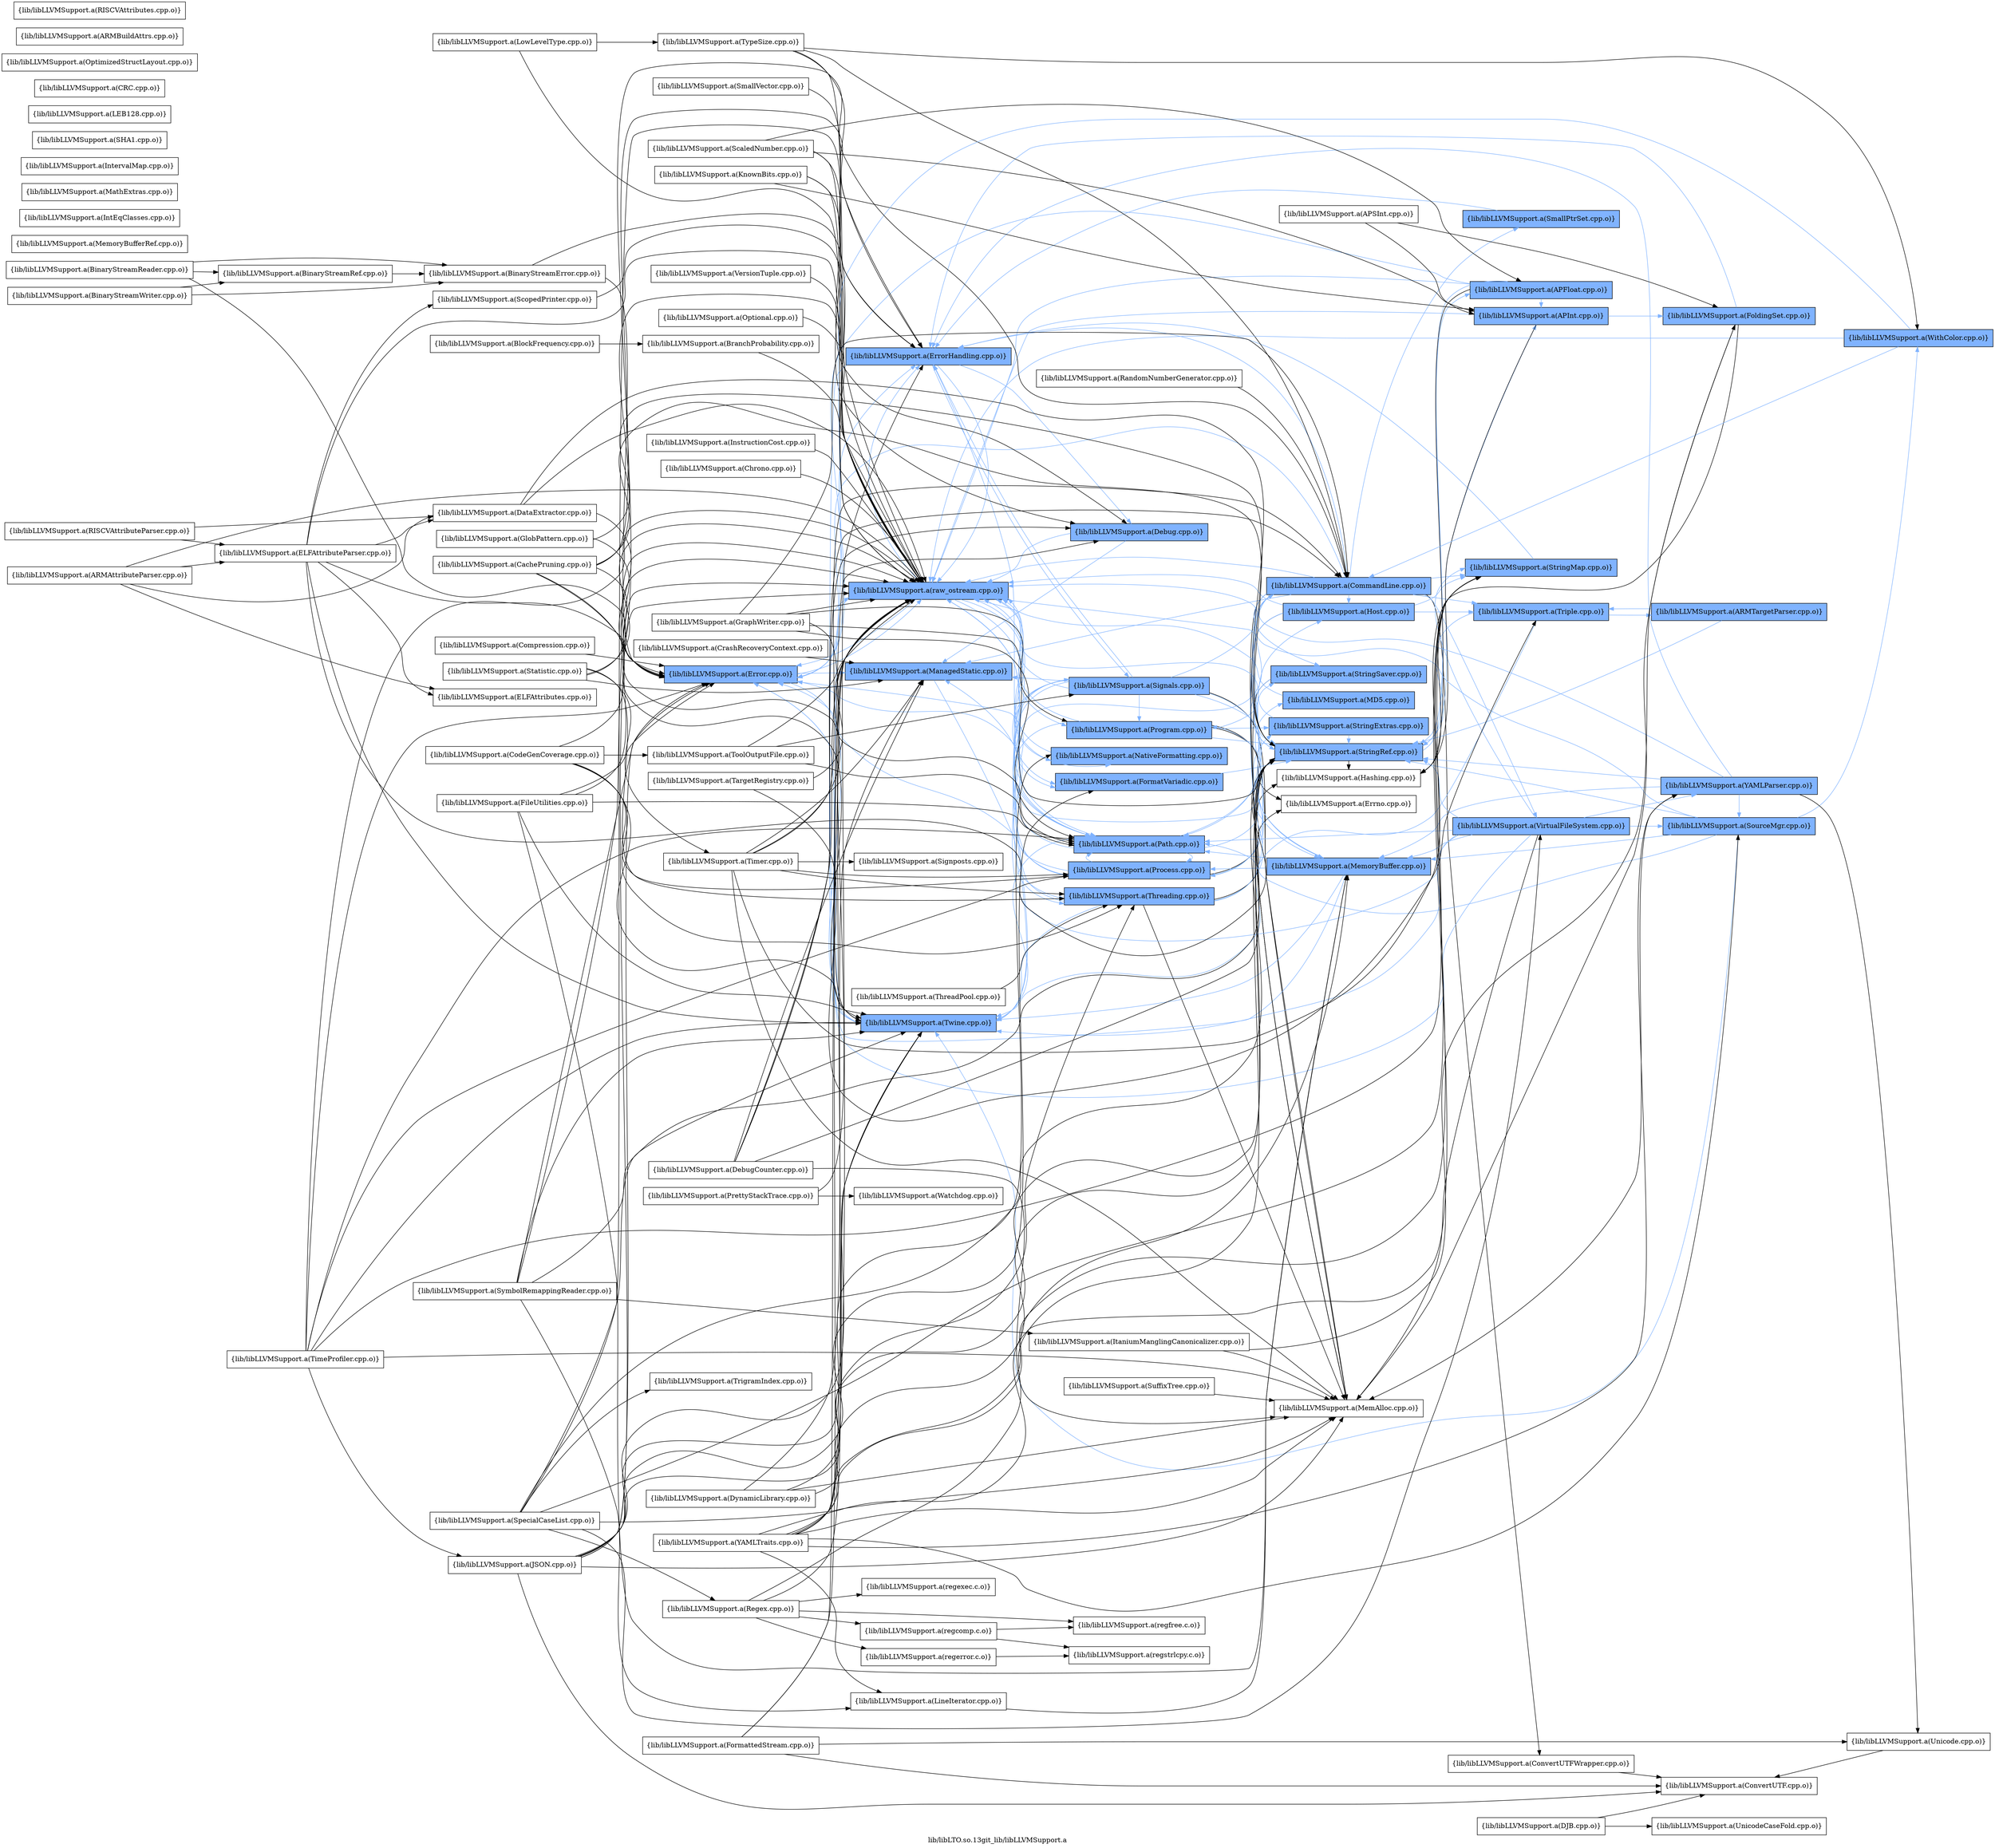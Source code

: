digraph "lib/libLTO.so.13git_lib/libLLVMSupport.a" {
	label="lib/libLTO.so.13git_lib/libLLVMSupport.a";
	rankdir=LR;
	{ rank=same; Node0x562a92d57ce8;  }
	{ rank=same; Node0x562a92d58468; Node0x562a92d39a68; Node0x562a92d4f368; Node0x562a92d38e88;  }
	{ rank=same; Node0x562a92d570b8; Node0x562a92d3d208; Node0x562a92d4fef8; Node0x562a92d533c8; Node0x562a92d53aa8; Node0x562a92d52388; Node0x562a92d3d758; Node0x562a92d3ba98;  }
	{ rank=same; Node0x562a92d3f698; Node0x562a92d4afe8; Node0x562a92d39b58; Node0x562a92d3c768; Node0x562a92d38d48; Node0x562a92d3f058; Node0x562a92d3d438; Node0x562a92d3cee8; Node0x562a92d3da78; Node0x562a92d54048;  }
	{ rank=same; Node0x562a92d56078; Node0x562a92d4fd68; Node0x562a92d3cc18; Node0x562a92d37e48; Node0x562a92d3a0f8; Node0x562a92d3c498; Node0x562a92d3c268;  }
	{ rank=same; Node0x562a92d56898; Node0x562a92d385c8; Node0x562a92d43e78; Node0x562a92d3b138; Node0x562a92d593b8;  }
	{ rank=same; Node0x562a92d57ce8;  }
	{ rank=same; Node0x562a92d58468; Node0x562a92d39a68; Node0x562a92d4f368; Node0x562a92d38e88;  }
	{ rank=same; Node0x562a92d570b8; Node0x562a92d3d208; Node0x562a92d4fef8; Node0x562a92d533c8; Node0x562a92d53aa8; Node0x562a92d52388; Node0x562a92d3d758; Node0x562a92d3ba98;  }
	{ rank=same; Node0x562a92d3f698; Node0x562a92d4afe8; Node0x562a92d39b58; Node0x562a92d3c768; Node0x562a92d38d48; Node0x562a92d3f058; Node0x562a92d3d438; Node0x562a92d3cee8; Node0x562a92d3da78; Node0x562a92d54048;  }
	{ rank=same; Node0x562a92d56078; Node0x562a92d4fd68; Node0x562a92d3cc18; Node0x562a92d37e48; Node0x562a92d3a0f8; Node0x562a92d3c498; Node0x562a92d3c268;  }
	{ rank=same; Node0x562a92d56898; Node0x562a92d385c8; Node0x562a92d43e78; Node0x562a92d3b138; Node0x562a92d593b8;  }

	Node0x562a92d57ce8 [shape=record,shape=box,group=1,style=filled,fillcolor="0.600000 0.5 1",label="{lib/libLLVMSupport.a(Error.cpp.o)}"];
	Node0x562a92d57ce8 -> Node0x562a92d58468[color="0.600000 0.5 1"];
	Node0x562a92d57ce8 -> Node0x562a92d39a68[color="0.600000 0.5 1"];
	Node0x562a92d57ce8 -> Node0x562a92d4f368[color="0.600000 0.5 1"];
	Node0x562a92d57ce8 -> Node0x562a92d38e88[color="0.600000 0.5 1"];
	Node0x562a92d58468 [shape=record,shape=box,group=1,style=filled,fillcolor="0.600000 0.5 1",label="{lib/libLLVMSupport.a(ErrorHandling.cpp.o)}"];
	Node0x562a92d58468 -> Node0x562a92d570b8[color="0.600000 0.5 1"];
	Node0x562a92d58468 -> Node0x562a92d39a68[color="0.600000 0.5 1"];
	Node0x562a92d58468 -> Node0x562a92d38e88[color="0.600000 0.5 1"];
	Node0x562a92d58468 -> Node0x562a92d3d208[color="0.600000 0.5 1"];
	Node0x562a92d39a68 [shape=record,shape=box,group=1,style=filled,fillcolor="0.600000 0.5 1",label="{lib/libLLVMSupport.a(raw_ostream.cpp.o)}"];
	Node0x562a92d39a68 -> Node0x562a92d57ce8[color="0.600000 0.5 1"];
	Node0x562a92d39a68 -> Node0x562a92d58468[color="0.600000 0.5 1"];
	Node0x562a92d39a68 -> Node0x562a92d4fef8[color="0.600000 0.5 1"];
	Node0x562a92d39a68 -> Node0x562a92d533c8[color="0.600000 0.5 1"];
	Node0x562a92d39a68 -> Node0x562a92d53aa8[color="0.600000 0.5 1"];
	Node0x562a92d39a68 -> Node0x562a92d52388[color="0.600000 0.5 1"];
	Node0x562a92d39a68 -> Node0x562a92d38e88[color="0.600000 0.5 1"];
	Node0x562a92d39a68 -> Node0x562a92d3d758[color="0.600000 0.5 1"];
	Node0x562a92d3f698 [shape=record,shape=box,group=1,style=filled,fillcolor="0.600000 0.5 1",label="{lib/libLLVMSupport.a(CommandLine.cpp.o)}"];
	Node0x562a92d3f698 -> Node0x562a92d56078;
	Node0x562a92d3f698 -> Node0x562a92d57ce8[color="0.600000 0.5 1"];
	Node0x562a92d3f698 -> Node0x562a92d58468[color="0.600000 0.5 1"];
	Node0x562a92d3f698 -> Node0x562a92d39a68[color="0.600000 0.5 1"];
	Node0x562a92d3f698 -> Node0x562a92d54048[color="0.600000 0.5 1"];
	Node0x562a92d3f698 -> Node0x562a92d533c8[color="0.600000 0.5 1"];
	Node0x562a92d3f698 -> Node0x562a92d53aa8[color="0.600000 0.5 1"];
	Node0x562a92d3f698 -> Node0x562a92d4f368[color="0.600000 0.5 1"];
	Node0x562a92d3f698 -> Node0x562a92d4afe8;
	Node0x562a92d3f698 -> Node0x562a92d4fd68[color="0.600000 0.5 1"];
	Node0x562a92d3f698 -> Node0x562a92d3cc18[color="0.600000 0.5 1"];
	Node0x562a92d3f698 -> Node0x562a92d3cee8[color="0.600000 0.5 1"];
	Node0x562a92d3f698 -> Node0x562a92d3c768[color="0.600000 0.5 1"];
	Node0x562a92d3f698 -> Node0x562a92d37e48[color="0.600000 0.5 1"];
	Node0x562a92d3f698 -> Node0x562a92d38e88[color="0.600000 0.5 1"];
	Node0x562a92d3f698 -> Node0x562a92d3a0f8[color="0.600000 0.5 1"];
	Node0x562a92d4afe8 [shape=record,shape=box,group=0,label="{lib/libLLVMSupport.a(MemAlloc.cpp.o)}"];
	Node0x562a92d39b58 [shape=record,shape=box,group=1,style=filled,fillcolor="0.600000 0.5 1",label="{lib/libLLVMSupport.a(MemoryBuffer.cpp.o)}"];
	Node0x562a92d39b58 -> Node0x562a92d57ce8[color="0.600000 0.5 1"];
	Node0x562a92d39b58 -> Node0x562a92d533c8[color="0.600000 0.5 1"];
	Node0x562a92d39b58 -> Node0x562a92d53aa8[color="0.600000 0.5 1"];
	Node0x562a92d39b58 -> Node0x562a92d38e88[color="0.600000 0.5 1"];
	Node0x562a92d39b58 -> Node0x562a92d3d758[color="0.600000 0.5 1"];
	Node0x562a92d39478 [shape=record,shape=box,group=0,label="{lib/libLLVMSupport.a(MemoryBufferRef.cpp.o)}"];
	Node0x562a92d3d438 [shape=record,shape=box,group=1,style=filled,fillcolor="0.600000 0.5 1",label="{lib/libLLVMSupport.a(StringExtras.cpp.o)}"];
	Node0x562a92d3d438 -> Node0x562a92d39a68[color="0.600000 0.5 1"];
	Node0x562a92d3d438 -> Node0x562a92d3c768[color="0.600000 0.5 1"];
	Node0x562a92d3cc18 [shape=record,shape=box,group=1,style=filled,fillcolor="0.600000 0.5 1",label="{lib/libLLVMSupport.a(StringMap.cpp.o)}"];
	Node0x562a92d3cc18 -> Node0x562a92d58468[color="0.600000 0.5 1"];
	Node0x562a92d3c268 [shape=record,shape=box,group=1,style=filled,fillcolor="0.600000 0.5 1",label="{lib/libLLVMSupport.a(APInt.cpp.o)}"];
	Node0x562a92d3c268 -> Node0x562a92d593b8[color="0.600000 0.5 1"];
	Node0x562a92d3c268 -> Node0x562a92d39a68[color="0.600000 0.5 1"];
	Node0x562a92d3c268 -> Node0x562a92d3f058;
	Node0x562a92d3c768 [shape=record,shape=box,group=1,style=filled,fillcolor="0.600000 0.5 1",label="{lib/libLLVMSupport.a(StringRef.cpp.o)}"];
	Node0x562a92d3c768 -> Node0x562a92d57ce8[color="0.600000 0.5 1"];
	Node0x562a92d3c768 -> Node0x562a92d3c498[color="0.600000 0.5 1"];
	Node0x562a92d3c768 -> Node0x562a92d3c268[color="0.600000 0.5 1"];
	Node0x562a92d3c768 -> Node0x562a92d3f058;
	Node0x562a92d38e88 [shape=record,shape=box,group=1,style=filled,fillcolor="0.600000 0.5 1",label="{lib/libLLVMSupport.a(Twine.cpp.o)}"];
	Node0x562a92d38e88 -> Node0x562a92d39a68[color="0.600000 0.5 1"];
	Node0x562a92d37e48 [shape=record,shape=box,group=1,style=filled,fillcolor="0.600000 0.5 1",label="{lib/libLLVMSupport.a(Triple.cpp.o)}"];
	Node0x562a92d37e48 -> Node0x562a92d3c768[color="0.600000 0.5 1"];
	Node0x562a92d37e48 -> Node0x562a92d385c8[color="0.600000 0.5 1"];
	Node0x562a92d37e48 -> Node0x562a92d38e88[color="0.600000 0.5 1"];
	Node0x562a92d3c498 [shape=record,shape=box,group=1,style=filled,fillcolor="0.600000 0.5 1",label="{lib/libLLVMSupport.a(APFloat.cpp.o)}"];
	Node0x562a92d3c498 -> Node0x562a92d57ce8[color="0.600000 0.5 1"];
	Node0x562a92d3c498 -> Node0x562a92d39a68[color="0.600000 0.5 1"];
	Node0x562a92d3c498 -> Node0x562a92d3c268[color="0.600000 0.5 1"];
	Node0x562a92d3c498 -> Node0x562a92d3f058;
	Node0x562a92d3c498 -> Node0x562a92d3c768[color="0.600000 0.5 1"];
	Node0x562a92d4d5b8 [shape=record,shape=box,group=0,label="{lib/libLLVMSupport.a(KnownBits.cpp.o)}"];
	Node0x562a92d4d5b8 -> Node0x562a92d570b8;
	Node0x562a92d4d5b8 -> Node0x562a92d39a68;
	Node0x562a92d4d5b8 -> Node0x562a92d3c268;
	Node0x562a92d4fd68 [shape=record,shape=box,group=1,style=filled,fillcolor="0.600000 0.5 1",label="{lib/libLLVMSupport.a(SmallPtrSet.cpp.o)}"];
	Node0x562a92d4fd68 -> Node0x562a92d58468[color="0.600000 0.5 1"];
	Node0x562a92d395b8 [shape=record,shape=box,group=0,label="{lib/libLLVMSupport.a(TypeSize.cpp.o)}"];
	Node0x562a92d395b8 -> Node0x562a92d58468;
	Node0x562a92d395b8 -> Node0x562a92d39a68;
	Node0x562a92d395b8 -> Node0x562a92d3f698;
	Node0x562a92d395b8 -> Node0x562a92d3a968;
	Node0x562a92d570b8 [shape=record,shape=box,group=1,style=filled,fillcolor="0.600000 0.5 1",label="{lib/libLLVMSupport.a(Debug.cpp.o)}"];
	Node0x562a92d570b8 -> Node0x562a92d39a68[color="0.600000 0.5 1"];
	Node0x562a92d570b8 -> Node0x562a92d4f368[color="0.600000 0.5 1"];
	Node0x562a92d4f368 [shape=record,shape=box,group=1,style=filled,fillcolor="0.600000 0.5 1",label="{lib/libLLVMSupport.a(ManagedStatic.cpp.o)}"];
	Node0x562a92d4f368 -> Node0x562a92d3ba98[color="0.600000 0.5 1"];
	Node0x562a92d3db68 [shape=record,shape=box,group=0,label="{lib/libLLVMSupport.a(BranchProbability.cpp.o)}"];
	Node0x562a92d3db68 -> Node0x562a92d39a68;
	Node0x562a92d3ee78 [shape=record,shape=box,group=0,label="{lib/libLLVMSupport.a(CodeGenCoverage.cpp.o)}"];
	Node0x562a92d3ee78 -> Node0x562a92d39a68;
	Node0x562a92d3ee78 -> Node0x562a92d53aa8;
	Node0x562a92d3ee78 -> Node0x562a92d37808;
	Node0x562a92d3ee78 -> Node0x562a92d38e88;
	Node0x562a92d3ee78 -> Node0x562a92d3ba98;
	Node0x562a92d50c68 [shape=record,shape=box,group=0,label="{lib/libLLVMSupport.a(GraphWriter.cpp.o)}"];
	Node0x562a92d50c68 -> Node0x562a92d39a68;
	Node0x562a92d50c68 -> Node0x562a92d533c8;
	Node0x562a92d50c68 -> Node0x562a92d3f698;
	Node0x562a92d50c68 -> Node0x562a92d3c768;
	Node0x562a92d50c68 -> Node0x562a92d38e88;
	Node0x562a92d50c68 -> Node0x562a92d3d758;
	Node0x562a92d37088 [shape=record,shape=box,group=0,label="{lib/libLLVMSupport.a(DynamicLibrary.cpp.o)}"];
	Node0x562a92d37088 -> Node0x562a92d4f368;
	Node0x562a92d37088 -> Node0x562a92d4afe8;
	Node0x562a92d37088 -> Node0x562a92d3cc18;
	Node0x562a92d37088 -> Node0x562a92d3ba98;
	Node0x562a92d3f058 [shape=record,shape=box,group=0,label="{lib/libLLVMSupport.a(Hashing.cpp.o)}"];
	Node0x562a92d38d48 [shape=record,shape=box,group=1,style=filled,fillcolor="0.600000 0.5 1",label="{lib/libLLVMSupport.a(MD5.cpp.o)}"];
	Node0x562a92d38d48 -> Node0x562a92d39a68[color="0.600000 0.5 1"];
	Node0x562a92d3bf48 [shape=record,shape=box,group=0,label="{lib/libLLVMSupport.a(TargetRegistry.cpp.o)}"];
	Node0x562a92d3bf48 -> Node0x562a92d39a68;
	Node0x562a92d3bf48 -> Node0x562a92d37e48;
	Node0x562a92d3cee8 [shape=record,shape=box,group=1,style=filled,fillcolor="0.600000 0.5 1",label="{lib/libLLVMSupport.a(StringSaver.cpp.o)}"];
	Node0x562a92d3cee8 -> Node0x562a92d4afe8;
	Node0x562a92d3cee8 -> Node0x562a92d3c768[color="0.600000 0.5 1"];
	Node0x562a92d593b8 [shape=record,shape=box,group=1,style=filled,fillcolor="0.600000 0.5 1",label="{lib/libLLVMSupport.a(FoldingSet.cpp.o)}"];
	Node0x562a92d593b8 -> Node0x562a92d58468[color="0.600000 0.5 1"];
	Node0x562a92d593b8 -> Node0x562a92d3f058;
	Node0x562a92d593b8 -> Node0x562a92d4afe8;
	Node0x562a92d4fd18 [shape=record,shape=box,group=0,label="{lib/libLLVMSupport.a(FormattedStream.cpp.o)}"];
	Node0x562a92d4fd18 -> Node0x562a92d56898;
	Node0x562a92d4fd18 -> Node0x562a92d570b8;
	Node0x562a92d4fd18 -> Node0x562a92d39a68;
	Node0x562a92d4fd18 -> Node0x562a92d39a18;
	Node0x562a92d53878 [shape=record,shape=box,group=0,label="{lib/libLLVMSupport.a(Regex.cpp.o)}"];
	Node0x562a92d53878 -> Node0x562a92d38168;
	Node0x562a92d53878 -> Node0x562a92d37998;
	Node0x562a92d53878 -> Node0x562a92d38578;
	Node0x562a92d53878 -> Node0x562a92d36a98;
	Node0x562a92d53878 -> Node0x562a92d3c768;
	Node0x562a92d53878 -> Node0x562a92d38e88;
	Node0x562a92d533c8 [shape=record,shape=box,group=1,style=filled,fillcolor="0.600000 0.5 1",label="{lib/libLLVMSupport.a(Path.cpp.o)}"];
	Node0x562a92d533c8 -> Node0x562a92d57ce8[color="0.600000 0.5 1"];
	Node0x562a92d533c8 -> Node0x562a92d53aa8[color="0.600000 0.5 1"];
	Node0x562a92d533c8 -> Node0x562a92d38d48[color="0.600000 0.5 1"];
	Node0x562a92d533c8 -> Node0x562a92d3c768[color="0.600000 0.5 1"];
	Node0x562a92d533c8 -> Node0x562a92d38e88[color="0.600000 0.5 1"];
	Node0x562a92d533c8 -> Node0x562a92d3d208[color="0.600000 0.5 1"];
	Node0x562a92d3e9c8 [shape=record,shape=box,group=0,label="{lib/libLLVMSupport.a(InstructionCost.cpp.o)}"];
	Node0x562a92d3e9c8 -> Node0x562a92d39a68;
	Node0x562a92d43e78 [shape=record,shape=box,group=1,style=filled,fillcolor="0.600000 0.5 1",label="{lib/libLLVMSupport.a(SourceMgr.cpp.o)}"];
	Node0x562a92d43e78 -> Node0x562a92d39a68[color="0.600000 0.5 1"];
	Node0x562a92d43e78 -> Node0x562a92d533c8[color="0.600000 0.5 1"];
	Node0x562a92d43e78 -> Node0x562a92d39b58[color="0.600000 0.5 1"];
	Node0x562a92d43e78 -> Node0x562a92d3c768[color="0.600000 0.5 1"];
	Node0x562a92d43e78 -> Node0x562a92d38e88[color="0.600000 0.5 1"];
	Node0x562a92d43e78 -> Node0x562a92d3a968[color="0.600000 0.5 1"];
	Node0x562a92d37808 [shape=record,shape=box,group=0,label="{lib/libLLVMSupport.a(ToolOutputFile.cpp.o)}"];
	Node0x562a92d37808 -> Node0x562a92d39a68;
	Node0x562a92d37808 -> Node0x562a92d533c8;
	Node0x562a92d37808 -> Node0x562a92d3d208;
	Node0x562a92d3dd98 [shape=record,shape=box,group=0,label="{lib/libLLVMSupport.a(Chrono.cpp.o)}"];
	Node0x562a92d3dd98 -> Node0x562a92d39a68;
	Node0x562a92d52b58 [shape=record,shape=box,group=0,label="{lib/libLLVMSupport.a(PrettyStackTrace.cpp.o)}"];
	Node0x562a92d52b58 -> Node0x562a92d39a68;
	Node0x562a92d52b58 -> Node0x562a92d403b8;
	Node0x562a92d40368 [shape=record,shape=box,group=0,label="{lib/libLLVMSupport.a(TimeProfiler.cpp.o)}"];
	Node0x562a92d40368 -> Node0x562a92d57ce8;
	Node0x562a92d40368 -> Node0x562a92d39a68;
	Node0x562a92d40368 -> Node0x562a92d533c8;
	Node0x562a92d40368 -> Node0x562a92d53aa8;
	Node0x562a92d40368 -> Node0x562a92d4afe8;
	Node0x562a92d40368 -> Node0x562a92d3cc18;
	Node0x562a92d40368 -> Node0x562a92d3f0f8;
	Node0x562a92d40368 -> Node0x562a92d38e88;
	Node0x562a92d3ea18 [shape=record,shape=box,group=0,label="{lib/libLLVMSupport.a(Timer.cpp.o)}"];
	Node0x562a92d3ea18 -> Node0x562a92d39a68;
	Node0x562a92d3ea18 -> Node0x562a92d53aa8;
	Node0x562a92d3ea18 -> Node0x562a92d3f698;
	Node0x562a92d3ea18 -> Node0x562a92d4f368;
	Node0x562a92d3ea18 -> Node0x562a92d4afe8;
	Node0x562a92d3ea18 -> Node0x562a92d3cc18;
	Node0x562a92d3ea18 -> Node0x562a92d37038;
	Node0x562a92d3ea18 -> Node0x562a92d3ba98;
	Node0x562a92d43298 [shape=record,shape=box,group=0,label="{lib/libLLVMSupport.a(Statistic.cpp.o)}"];
	Node0x562a92d43298 -> Node0x562a92d39a68;
	Node0x562a92d43298 -> Node0x562a92d3f698;
	Node0x562a92d43298 -> Node0x562a92d4f368;
	Node0x562a92d43298 -> Node0x562a92d3ea18;
	Node0x562a92d43298 -> Node0x562a92d3ba98;
	Node0x562a92d3ba98 [shape=record,shape=box,group=1,style=filled,fillcolor="0.600000 0.5 1",label="{lib/libLLVMSupport.a(Threading.cpp.o)}"];
	Node0x562a92d3ba98 -> Node0x562a92d58468[color="0.600000 0.5 1"];
	Node0x562a92d3ba98 -> Node0x562a92d54048[color="0.600000 0.5 1"];
	Node0x562a92d3ba98 -> Node0x562a92d4afe8;
	Node0x562a92d3ba98 -> Node0x562a92d3c768[color="0.600000 0.5 1"];
	Node0x562a92d3ba98 -> Node0x562a92d38e88[color="0.600000 0.5 1"];
	Node0x562a92d3ba98 -> Node0x562a92d3da78;
	Node0x562a92d4fef8 [shape=record,shape=box,group=1,style=filled,fillcolor="0.600000 0.5 1",label="{lib/libLLVMSupport.a(FormatVariadic.cpp.o)}"];
	Node0x562a92d4fef8 -> Node0x562a92d3c768[color="0.600000 0.5 1"];
	Node0x562a92d52388 [shape=record,shape=box,group=1,style=filled,fillcolor="0.600000 0.5 1",label="{lib/libLLVMSupport.a(NativeFormatting.cpp.o)}"];
	Node0x562a92d52388 -> Node0x562a92d39a68[color="0.600000 0.5 1"];
	Node0x562a92d54048 [shape=record,shape=box,group=1,style=filled,fillcolor="0.600000 0.5 1",label="{lib/libLLVMSupport.a(Host.cpp.o)}"];
	Node0x562a92d54048 -> Node0x562a92d39a68[color="0.600000 0.5 1"];
	Node0x562a92d54048 -> Node0x562a92d4afe8;
	Node0x562a92d54048 -> Node0x562a92d39b58[color="0.600000 0.5 1"];
	Node0x562a92d54048 -> Node0x562a92d3cc18[color="0.600000 0.5 1"];
	Node0x562a92d54048 -> Node0x562a92d3c768[color="0.600000 0.5 1"];
	Node0x562a92d54048 -> Node0x562a92d37e48[color="0.600000 0.5 1"];
	Node0x562a92d3e248 [shape=record,shape=box,group=0,label="{lib/libLLVMSupport.a(IntEqClasses.cpp.o)}"];
	Node0x562a92d4a868 [shape=record,shape=box,group=0,label="{lib/libLLVMSupport.a(MathExtras.cpp.o)}"];
	Node0x562a92d4ce88 [shape=record,shape=box,group=0,label="{lib/libLLVMSupport.a(IntervalMap.cpp.o)}"];
	Node0x562a92d3c9e8 [shape=record,shape=box,group=0,label="{lib/libLLVMSupport.a(BlockFrequency.cpp.o)}"];
	Node0x562a92d3c9e8 -> Node0x562a92d3db68;
	Node0x562a92d54098 [shape=record,shape=box,group=0,label="{lib/libLLVMSupport.a(ScaledNumber.cpp.o)}"];
	Node0x562a92d54098 -> Node0x562a92d570b8;
	Node0x562a92d54098 -> Node0x562a92d39a68;
	Node0x562a92d54098 -> Node0x562a92d3c498;
	Node0x562a92d54098 -> Node0x562a92d3c268;
	Node0x562a92d4eb98 [shape=record,shape=box,group=0,label="{lib/libLLVMSupport.a(LowLevelType.cpp.o)}"];
	Node0x562a92d4eb98 -> Node0x562a92d39a68;
	Node0x562a92d4eb98 -> Node0x562a92d395b8;
	Node0x562a92d315e8 [shape=record,shape=box,group=0,label="{lib/libLLVMSupport.a(YAMLTraits.cpp.o)}"];
	Node0x562a92d315e8 -> Node0x562a92d58468;
	Node0x562a92d315e8 -> Node0x562a92d39a68;
	Node0x562a92d315e8 -> Node0x562a92d4e378;
	Node0x562a92d315e8 -> Node0x562a92d4afe8;
	Node0x562a92d315e8 -> Node0x562a92d39b58;
	Node0x562a92d315e8 -> Node0x562a92d43e78;
	Node0x562a92d315e8 -> Node0x562a92d3cc18;
	Node0x562a92d315e8 -> Node0x562a92d3c768;
	Node0x562a92d315e8 -> Node0x562a92d38e88;
	Node0x562a92d315e8 -> Node0x562a92d3b138;
	Node0x562a92d4e378 [shape=record,shape=box,group=0,label="{lib/libLLVMSupport.a(LineIterator.cpp.o)}"];
	Node0x562a92d4e378 -> Node0x562a92d39b58;
	Node0x562a92d57568 [shape=record,shape=box,group=0,label="{lib/libLLVMSupport.a(DebugCounter.cpp.o)}"];
	Node0x562a92d57568 -> Node0x562a92d570b8;
	Node0x562a92d57568 -> Node0x562a92d39a68;
	Node0x562a92d57568 -> Node0x562a92d3f698;
	Node0x562a92d57568 -> Node0x562a92d4f368;
	Node0x562a92d57568 -> Node0x562a92d4afe8;
	Node0x562a92d57568 -> Node0x562a92d3c768;
	Node0x562a92d3b5e8 [shape=record,shape=box,group=0,label="{lib/libLLVMSupport.a(SuffixTree.cpp.o)}"];
	Node0x562a92d3b5e8 -> Node0x562a92d4afe8;
	Node0x562a92d3a968 [shape=record,shape=box,group=1,style=filled,fillcolor="0.600000 0.5 1",label="{lib/libLLVMSupport.a(WithColor.cpp.o)}"];
	Node0x562a92d3a968 -> Node0x562a92d57ce8[color="0.600000 0.5 1"];
	Node0x562a92d3a968 -> Node0x562a92d39a68[color="0.600000 0.5 1"];
	Node0x562a92d3a968 -> Node0x562a92d3f698[color="0.600000 0.5 1"];
	Node0x562a92d4f8b8 [shape=record,shape=box,group=0,label="{lib/libLLVMSupport.a(SHA1.cpp.o)}"];
	Node0x562a92d3bb38 [shape=record,shape=box,group=0,label="{lib/libLLVMSupport.a(ThreadPool.cpp.o)}"];
	Node0x562a92d3bb38 -> Node0x562a92d3ba98;
	Node0x562a92d58be8 [shape=record,shape=box,group=0,label="{lib/libLLVMSupport.a(FileUtilities.cpp.o)}"];
	Node0x562a92d58be8 -> Node0x562a92d57ce8;
	Node0x562a92d58be8 -> Node0x562a92d39a68;
	Node0x562a92d58be8 -> Node0x562a92d533c8;
	Node0x562a92d58be8 -> Node0x562a92d39b58;
	Node0x562a92d58be8 -> Node0x562a92d38e88;
	Node0x562a92d3d6b8 [shape=record,shape=box,group=0,label="{lib/libLLVMSupport.a(CachePruning.cpp.o)}"];
	Node0x562a92d3d6b8 -> Node0x562a92d57ce8;
	Node0x562a92d3d6b8 -> Node0x562a92d58468;
	Node0x562a92d3d6b8 -> Node0x562a92d39a68;
	Node0x562a92d3d6b8 -> Node0x562a92d533c8;
	Node0x562a92d3d6b8 -> Node0x562a92d3c768;
	Node0x562a92d3d6b8 -> Node0x562a92d38e88;
	Node0x562a92d3f508 [shape=record,shape=box,group=0,label="{lib/libLLVMSupport.a(Compression.cpp.o)}"];
	Node0x562a92d3f508 -> Node0x562a92d57ce8;
	Node0x562a92d3d208 [shape=record,shape=box,group=1,style=filled,fillcolor="0.600000 0.5 1",label="{lib/libLLVMSupport.a(Signals.cpp.o)}"];
	Node0x562a92d3d208 -> Node0x562a92d58468[color="0.600000 0.5 1"];
	Node0x562a92d3d208 -> Node0x562a92d4fef8[color="0.600000 0.5 1"];
	Node0x562a92d3d208 -> Node0x562a92d39a68[color="0.600000 0.5 1"];
	Node0x562a92d3d208 -> Node0x562a92d533c8[color="0.600000 0.5 1"];
	Node0x562a92d3d208 -> Node0x562a92d3f698[color="0.600000 0.5 1"];
	Node0x562a92d3d208 -> Node0x562a92d4f368[color="0.600000 0.5 1"];
	Node0x562a92d3d208 -> Node0x562a92d4afe8;
	Node0x562a92d3d208 -> Node0x562a92d39b58[color="0.600000 0.5 1"];
	Node0x562a92d3d208 -> Node0x562a92d52388[color="0.600000 0.5 1"];
	Node0x562a92d3d208 -> Node0x562a92d3c768[color="0.600000 0.5 1"];
	Node0x562a92d3d208 -> Node0x562a92d38e88[color="0.600000 0.5 1"];
	Node0x562a92d3d208 -> Node0x562a92d3d758[color="0.600000 0.5 1"];
	Node0x562a92d3d208 -> Node0x562a92d3ba98[color="0.600000 0.5 1"];
	Node0x562a92d4dc98 [shape=record,shape=box,group=0,label="{lib/libLLVMSupport.a(LEB128.cpp.o)}"];
	Node0x562a92d3fc88 [shape=record,shape=box,group=0,label="{lib/libLLVMSupport.a(CRC.cpp.o)}"];
	Node0x562a92d53aa8 [shape=record,shape=box,group=1,style=filled,fillcolor="0.600000 0.5 1",label="{lib/libLLVMSupport.a(Process.cpp.o)}"];
	Node0x562a92d53aa8 -> Node0x562a92d57ce8[color="0.600000 0.5 1"];
	Node0x562a92d53aa8 -> Node0x562a92d533c8[color="0.600000 0.5 1"];
	Node0x562a92d53aa8 -> Node0x562a92d3f058;
	Node0x562a92d53aa8 -> Node0x562a92d4f368[color="0.600000 0.5 1"];
	Node0x562a92d53aa8 -> Node0x562a92d3d438[color="0.600000 0.5 1"];
	Node0x562a92d56078 [shape=record,shape=box,group=0,label="{lib/libLLVMSupport.a(ConvertUTFWrapper.cpp.o)}"];
	Node0x562a92d56078 -> Node0x562a92d56898;
	Node0x562a92d3a0f8 [shape=record,shape=box,group=1,style=filled,fillcolor="0.600000 0.5 1",label="{lib/libLLVMSupport.a(VirtualFileSystem.cpp.o)}"];
	Node0x562a92d3a0f8 -> Node0x562a92d57ce8[color="0.600000 0.5 1"];
	Node0x562a92d3a0f8 -> Node0x562a92d39a68[color="0.600000 0.5 1"];
	Node0x562a92d3a0f8 -> Node0x562a92d533c8[color="0.600000 0.5 1"];
	Node0x562a92d3a0f8 -> Node0x562a92d4afe8;
	Node0x562a92d3a0f8 -> Node0x562a92d39b58[color="0.600000 0.5 1"];
	Node0x562a92d3a0f8 -> Node0x562a92d43e78[color="0.600000 0.5 1"];
	Node0x562a92d3a0f8 -> Node0x562a92d3cc18[color="0.600000 0.5 1"];
	Node0x562a92d3a0f8 -> Node0x562a92d3c768[color="0.600000 0.5 1"];
	Node0x562a92d3a0f8 -> Node0x562a92d38e88[color="0.600000 0.5 1"];
	Node0x562a92d3a0f8 -> Node0x562a92d3b138[color="0.600000 0.5 1"];
	Node0x562a92d56898 [shape=record,shape=box,group=0,label="{lib/libLLVMSupport.a(ConvertUTF.cpp.o)}"];
	Node0x562a92d39a18 [shape=record,shape=box,group=0,label="{lib/libLLVMSupport.a(Unicode.cpp.o)}"];
	Node0x562a92d39a18 -> Node0x562a92d56898;
	Node0x562a92d3d758 [shape=record,shape=box,group=1,style=filled,fillcolor="0.600000 0.5 1",label="{lib/libLLVMSupport.a(Program.cpp.o)}"];
	Node0x562a92d3d758 -> Node0x562a92d39a68[color="0.600000 0.5 1"];
	Node0x562a92d3d758 -> Node0x562a92d533c8[color="0.600000 0.5 1"];
	Node0x562a92d3d758 -> Node0x562a92d4afe8;
	Node0x562a92d3d758 -> Node0x562a92d3d438[color="0.600000 0.5 1"];
	Node0x562a92d3d758 -> Node0x562a92d3cee8[color="0.600000 0.5 1"];
	Node0x562a92d3d758 -> Node0x562a92d3c768[color="0.600000 0.5 1"];
	Node0x562a92d3d758 -> Node0x562a92d3da78;
	Node0x562a92d403b8 [shape=record,shape=box,group=0,label="{lib/libLLVMSupport.a(Watchdog.cpp.o)}"];
	Node0x562a92d53148 [shape=record,shape=box,group=0,label="{lib/libLLVMSupport.a(RandomNumberGenerator.cpp.o)}"];
	Node0x562a92d53148 -> Node0x562a92d3f698;
	Node0x562a92d38168 [shape=record,shape=box,group=0,label="{lib/libLLVMSupport.a(regcomp.c.o)}"];
	Node0x562a92d38168 -> Node0x562a92d36a98;
	Node0x562a92d38168 -> Node0x562a92d377b8;
	Node0x562a92d37998 [shape=record,shape=box,group=0,label="{lib/libLLVMSupport.a(regerror.c.o)}"];
	Node0x562a92d37998 -> Node0x562a92d377b8;
	Node0x562a92d38578 [shape=record,shape=box,group=0,label="{lib/libLLVMSupport.a(regexec.c.o)}"];
	Node0x562a92d36a98 [shape=record,shape=box,group=0,label="{lib/libLLVMSupport.a(regfree.c.o)}"];
	Node0x562a92d504e8 [shape=record,shape=box,group=0,label="{lib/libLLVMSupport.a(SmallVector.cpp.o)}"];
	Node0x562a92d504e8 -> Node0x562a92d58468;
	Node0x562a92d3f0f8 [shape=record,shape=box,group=0,label="{lib/libLLVMSupport.a(JSON.cpp.o)}"];
	Node0x562a92d3f0f8 -> Node0x562a92d56898;
	Node0x562a92d3f0f8 -> Node0x562a92d57ce8;
	Node0x562a92d3f0f8 -> Node0x562a92d4fef8;
	Node0x562a92d3f0f8 -> Node0x562a92d39a68;
	Node0x562a92d3f0f8 -> Node0x562a92d4afe8;
	Node0x562a92d3f0f8 -> Node0x562a92d52388;
	Node0x562a92d3f0f8 -> Node0x562a92d3c768;
	Node0x562a92d3f0f8 -> Node0x562a92d38e88;
	Node0x562a92d37038 [shape=record,shape=box,group=0,label="{lib/libLLVMSupport.a(Signposts.cpp.o)}"];
	Node0x562a92d385c8 [shape=record,shape=box,group=1,style=filled,fillcolor="0.600000 0.5 1",label="{lib/libLLVMSupport.a(ARMTargetParser.cpp.o)}"];
	Node0x562a92d385c8 -> Node0x562a92d3c768[color="0.600000 0.5 1"];
	Node0x562a92d385c8 -> Node0x562a92d37e48[color="0.600000 0.5 1"];
	Node0x562a92d3b138 [shape=record,shape=box,group=1,style=filled,fillcolor="0.600000 0.5 1",label="{lib/libLLVMSupport.a(YAMLParser.cpp.o)}"];
	Node0x562a92d3b138 -> Node0x562a92d58468[color="0.600000 0.5 1"];
	Node0x562a92d3b138 -> Node0x562a92d39a68[color="0.600000 0.5 1"];
	Node0x562a92d3b138 -> Node0x562a92d4afe8;
	Node0x562a92d3b138 -> Node0x562a92d39b58[color="0.600000 0.5 1"];
	Node0x562a92d3b138 -> Node0x562a92d43e78[color="0.600000 0.5 1"];
	Node0x562a92d3b138 -> Node0x562a92d3c768[color="0.600000 0.5 1"];
	Node0x562a92d3b138 -> Node0x562a92d39a18;
	Node0x562a92d38de8 [shape=record,shape=box,group=0,label="{lib/libLLVMSupport.a(VersionTuple.cpp.o)}"];
	Node0x562a92d38de8 -> Node0x562a92d39a68;
	Node0x562a92d377b8 [shape=record,shape=box,group=0,label="{lib/libLLVMSupport.a(regstrlcpy.c.o)}"];
	Node0x562a92d42fc8 [shape=record,shape=box,group=0,label="{lib/libLLVMSupport.a(CrashRecoveryContext.cpp.o)}"];
	Node0x562a92d42fc8 -> Node0x562a92d4f368;
	Node0x562a92d3da78 [shape=record,shape=box,group=0,label="{lib/libLLVMSupport.a(Errno.cpp.o)}"];
	Node0x562a92d35f08 [shape=record,shape=box,group=0,label="{lib/libLLVMSupport.a(DJB.cpp.o)}"];
	Node0x562a92d35f08 -> Node0x562a92d56898;
	Node0x562a92d35f08 -> Node0x562a92d34388;
	Node0x562a92d34388 [shape=record,shape=box,group=0,label="{lib/libLLVMSupport.a(UnicodeCaseFold.cpp.o)}"];
	Node0x562a92d41a88 [shape=record,shape=box,group=0,label="{lib/libLLVMSupport.a(BinaryStreamWriter.cpp.o)}"];
	Node0x562a92d41a88 -> Node0x562a92d417b8;
	Node0x562a92d41a88 -> Node0x562a92d40a48;
	Node0x562a92d417b8 [shape=record,shape=box,group=0,label="{lib/libLLVMSupport.a(BinaryStreamRef.cpp.o)}"];
	Node0x562a92d417b8 -> Node0x562a92d40a48;
	Node0x562a92d40a48 [shape=record,shape=box,group=0,label="{lib/libLLVMSupport.a(BinaryStreamError.cpp.o)}"];
	Node0x562a92d40a48 -> Node0x562a92d57ce8;
	Node0x562a92d40a48 -> Node0x562a92d39a68;
	Node0x562a92d40818 [shape=record,shape=box,group=0,label="{lib/libLLVMSupport.a(BinaryStreamReader.cpp.o)}"];
	Node0x562a92d40818 -> Node0x562a92d57ce8;
	Node0x562a92d40818 -> Node0x562a92d417b8;
	Node0x562a92d40818 -> Node0x562a92d40a48;
	Node0x562a92d495f8 [shape=record,shape=box,group=0,label="{lib/libLLVMSupport.a(DataExtractor.cpp.o)}"];
	Node0x562a92d495f8 -> Node0x562a92d57ce8;
	Node0x562a92d495f8 -> Node0x562a92d39a68;
	Node0x562a92d495f8 -> Node0x562a92d3c768;
	Node0x562a92d33208 [shape=record,shape=box,group=0,label="{lib/libLLVMSupport.a(Optional.cpp.o)}"];
	Node0x562a92d33208 -> Node0x562a92d39a68;
	Node0x562a92d440f8 [shape=record,shape=box,group=0,label="{lib/libLLVMSupport.a(ScopedPrinter.cpp.o)}"];
	Node0x562a92d440f8 -> Node0x562a92d39a68;
	Node0x562a92d34518 [shape=record,shape=box,group=0,label="{lib/libLLVMSupport.a(SpecialCaseList.cpp.o)}"];
	Node0x562a92d34518 -> Node0x562a92d58468;
	Node0x562a92d34518 -> Node0x562a92d4afe8;
	Node0x562a92d34518 -> Node0x562a92d53878;
	Node0x562a92d34518 -> Node0x562a92d3cc18;
	Node0x562a92d34518 -> Node0x562a92d3c768;
	Node0x562a92d34518 -> Node0x562a92d38e88;
	Node0x562a92d34518 -> Node0x562a92d3a0f8;
	Node0x562a92d34518 -> Node0x562a92d34b08;
	Node0x562a92d34b08 [shape=record,shape=box,group=0,label="{lib/libLLVMSupport.a(TrigramIndex.cpp.o)}"];
	Node0x562a92d58cd8 [shape=record,shape=box,group=0,label="{lib/libLLVMSupport.a(OptimizedStructLayout.cpp.o)}"];
	Node0x562a92d59138 [shape=record,shape=box,group=0,label="{lib/libLLVMSupport.a(GlobPattern.cpp.o)}"];
	Node0x562a92d59138 -> Node0x562a92d57ce8;
	Node0x562a92d59138 -> Node0x562a92d3c768;
	Node0x562a92d49558 [shape=record,shape=box,group=0,label="{lib/libLLVMSupport.a(APSInt.cpp.o)}"];
	Node0x562a92d49558 -> Node0x562a92d593b8;
	Node0x562a92d49558 -> Node0x562a92d3c268;
	Node0x562a92d40ae8 [shape=record,shape=box,group=0,label="{lib/libLLVMSupport.a(ARMBuildAttrs.cpp.o)}"];
	Node0x562a92d411c8 [shape=record,shape=box,group=0,label="{lib/libLLVMSupport.a(ELFAttributeParser.cpp.o)}"];
	Node0x562a92d411c8 -> Node0x562a92d57ce8;
	Node0x562a92d411c8 -> Node0x562a92d39a68;
	Node0x562a92d411c8 -> Node0x562a92d3c768;
	Node0x562a92d411c8 -> Node0x562a92d38e88;
	Node0x562a92d411c8 -> Node0x562a92d495f8;
	Node0x562a92d411c8 -> Node0x562a92d440f8;
	Node0x562a92d411c8 -> Node0x562a92d4a0e8;
	Node0x562a92d49648 [shape=record,shape=box,group=0,label="{lib/libLLVMSupport.a(RISCVAttributes.cpp.o)}"];
	Node0x562a92d418f8 [shape=record,shape=box,group=0,label="{lib/libLLVMSupport.a(ARMAttributeParser.cpp.o)}"];
	Node0x562a92d418f8 -> Node0x562a92d39a68;
	Node0x562a92d418f8 -> Node0x562a92d495f8;
	Node0x562a92d418f8 -> Node0x562a92d411c8;
	Node0x562a92d418f8 -> Node0x562a92d4a0e8;
	Node0x562a92d4a0e8 [shape=record,shape=box,group=0,label="{lib/libLLVMSupport.a(ELFAttributes.cpp.o)}"];
	Node0x562a92d3ae68 [shape=record,shape=box,group=0,label="{lib/libLLVMSupport.a(RISCVAttributeParser.cpp.o)}"];
	Node0x562a92d3ae68 -> Node0x562a92d495f8;
	Node0x562a92d3ae68 -> Node0x562a92d411c8;
	Node0x562a92d43158 [shape=record,shape=box,group=0,label="{lib/libLLVMSupport.a(ItaniumManglingCanonicalizer.cpp.o)}"];
	Node0x562a92d43158 -> Node0x562a92d593b8;
	Node0x562a92d43158 -> Node0x562a92d4afe8;
	Node0x562a92d422f8 [shape=record,shape=box,group=0,label="{lib/libLLVMSupport.a(SymbolRemappingReader.cpp.o)}"];
	Node0x562a92d422f8 -> Node0x562a92d57ce8;
	Node0x562a92d422f8 -> Node0x562a92d39a68;
	Node0x562a92d422f8 -> Node0x562a92d4e378;
	Node0x562a92d422f8 -> Node0x562a92d3c768;
	Node0x562a92d422f8 -> Node0x562a92d38e88;
	Node0x562a92d422f8 -> Node0x562a92d43158;
}
